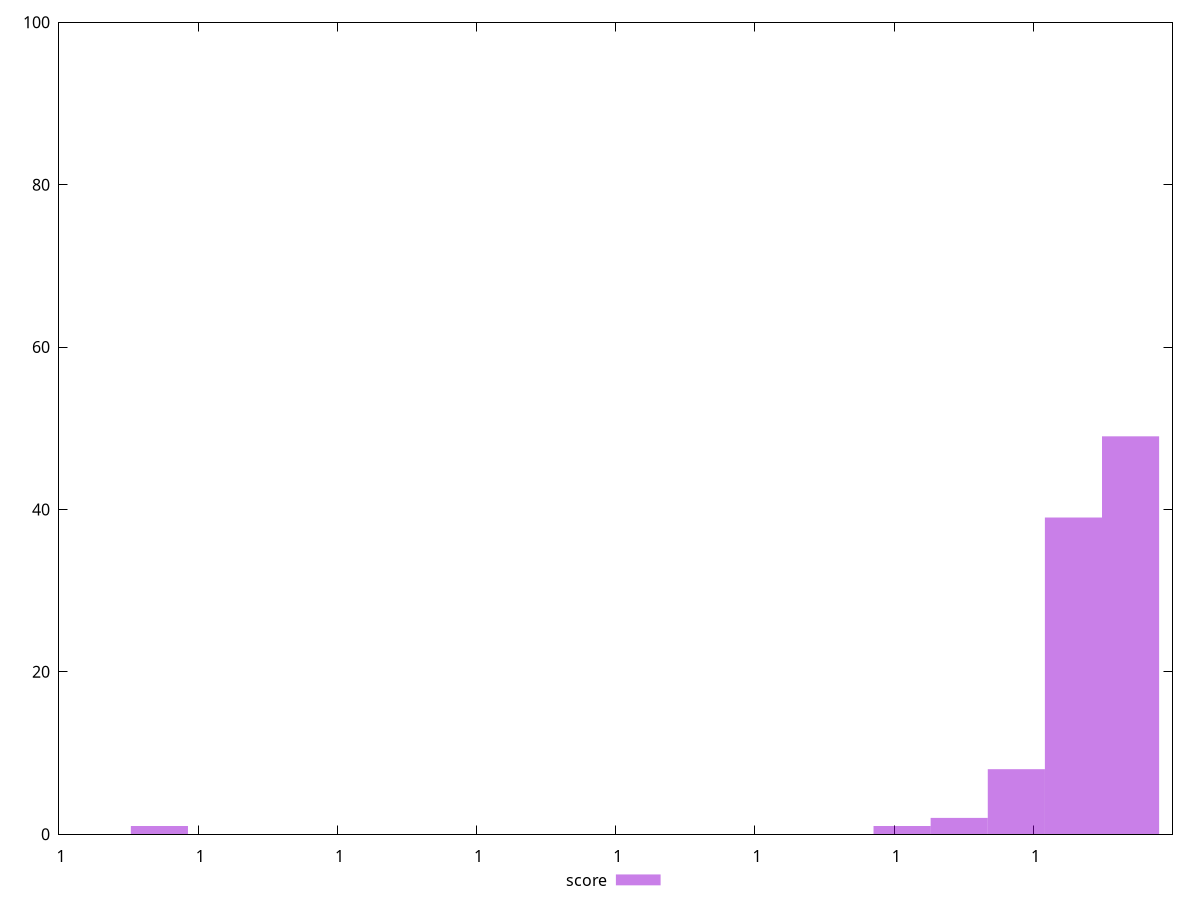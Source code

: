 reset
set terminal svg size 640, 490 enhanced background rgb 'white'
set output "report_00007_2020-12-11T15:55:29.892Z/mainthread-work-breakdown/samples/empty/score/histogram.svg"

$score <<EOF
0.9999999999996442 39
0.9999999999998493 49
0.9999999999990286 1
0.9999999999992337 2
0.999999999999439 8
0.9999999999963607 1
EOF

set key outside below
set boxwidth 2.052149387717098e-13
set yrange [0:100]
set style fill transparent solid 0.5 noborder

plot \
  $score title "score" with boxes, \


reset